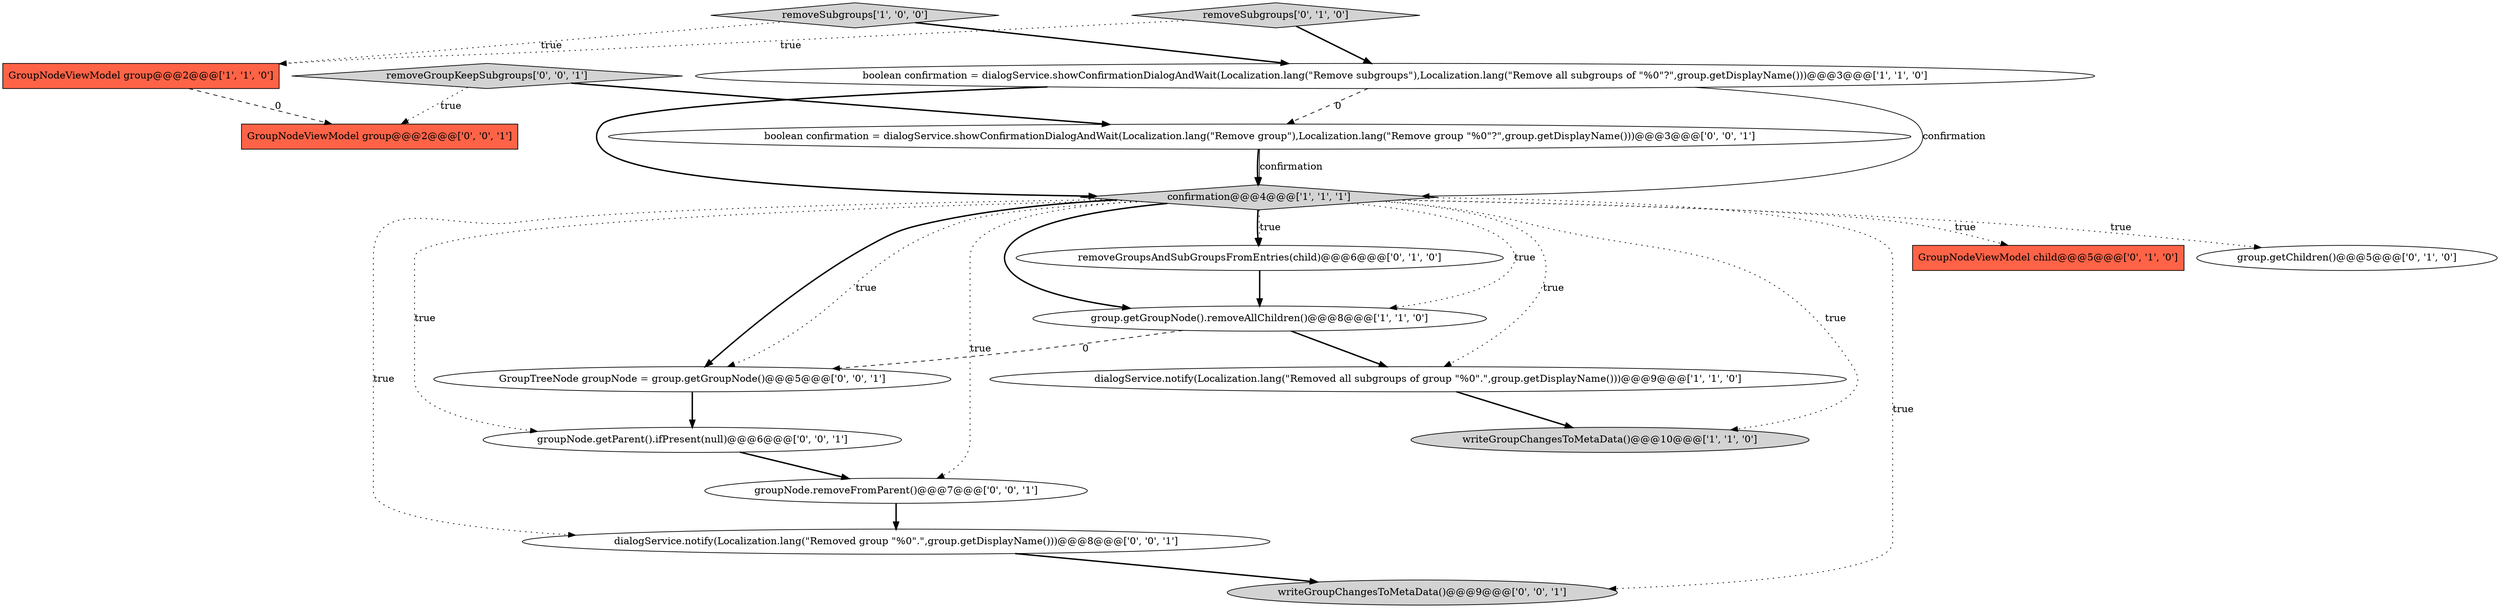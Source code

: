digraph {
0 [style = filled, label = "removeSubgroups['1', '0', '0']", fillcolor = lightgray, shape = diamond image = "AAA0AAABBB1BBB"];
12 [style = filled, label = "groupNode.getParent().ifPresent(null)@@@6@@@['0', '0', '1']", fillcolor = white, shape = ellipse image = "AAA0AAABBB3BBB"];
13 [style = filled, label = "GroupNodeViewModel group@@@2@@@['0', '0', '1']", fillcolor = tomato, shape = box image = "AAA0AAABBB3BBB"];
15 [style = filled, label = "GroupTreeNode groupNode = group.getGroupNode()@@@5@@@['0', '0', '1']", fillcolor = white, shape = ellipse image = "AAA0AAABBB3BBB"];
17 [style = filled, label = "dialogService.notify(Localization.lang(\"Removed group \"%0\".\",group.getDisplayName()))@@@8@@@['0', '0', '1']", fillcolor = white, shape = ellipse image = "AAA0AAABBB3BBB"];
16 [style = filled, label = "removeGroupKeepSubgroups['0', '0', '1']", fillcolor = lightgray, shape = diamond image = "AAA0AAABBB3BBB"];
2 [style = filled, label = "writeGroupChangesToMetaData()@@@10@@@['1', '1', '0']", fillcolor = lightgray, shape = ellipse image = "AAA0AAABBB1BBB"];
5 [style = filled, label = "dialogService.notify(Localization.lang(\"Removed all subgroups of group \"%0\".\",group.getDisplayName()))@@@9@@@['1', '1', '0']", fillcolor = white, shape = ellipse image = "AAA0AAABBB1BBB"];
6 [style = filled, label = "boolean confirmation = dialogService.showConfirmationDialogAndWait(Localization.lang(\"Remove subgroups\"),Localization.lang(\"Remove all subgroups of \"%0\"?\",group.getDisplayName()))@@@3@@@['1', '1', '0']", fillcolor = white, shape = ellipse image = "AAA0AAABBB1BBB"];
9 [style = filled, label = "removeGroupsAndSubGroupsFromEntries(child)@@@6@@@['0', '1', '0']", fillcolor = white, shape = ellipse image = "AAA1AAABBB2BBB"];
11 [style = filled, label = "boolean confirmation = dialogService.showConfirmationDialogAndWait(Localization.lang(\"Remove group\"),Localization.lang(\"Remove group \"%0\"?\",group.getDisplayName()))@@@3@@@['0', '0', '1']", fillcolor = white, shape = ellipse image = "AAA0AAABBB3BBB"];
7 [style = filled, label = "GroupNodeViewModel child@@@5@@@['0', '1', '0']", fillcolor = tomato, shape = box image = "AAA0AAABBB2BBB"];
14 [style = filled, label = "groupNode.removeFromParent()@@@7@@@['0', '0', '1']", fillcolor = white, shape = ellipse image = "AAA0AAABBB3BBB"];
4 [style = filled, label = "confirmation@@@4@@@['1', '1', '1']", fillcolor = lightgray, shape = diamond image = "AAA0AAABBB1BBB"];
8 [style = filled, label = "group.getChildren()@@@5@@@['0', '1', '0']", fillcolor = white, shape = ellipse image = "AAA1AAABBB2BBB"];
18 [style = filled, label = "writeGroupChangesToMetaData()@@@9@@@['0', '0', '1']", fillcolor = lightgray, shape = ellipse image = "AAA0AAABBB3BBB"];
1 [style = filled, label = "group.getGroupNode().removeAllChildren()@@@8@@@['1', '1', '0']", fillcolor = white, shape = ellipse image = "AAA0AAABBB1BBB"];
3 [style = filled, label = "GroupNodeViewModel group@@@2@@@['1', '1', '0']", fillcolor = tomato, shape = box image = "AAA0AAABBB1BBB"];
10 [style = filled, label = "removeSubgroups['0', '1', '0']", fillcolor = lightgray, shape = diamond image = "AAA0AAABBB2BBB"];
5->2 [style = bold, label=""];
0->6 [style = bold, label=""];
14->17 [style = bold, label=""];
11->4 [style = solid, label="confirmation"];
11->4 [style = bold, label=""];
10->3 [style = dotted, label="true"];
6->4 [style = bold, label=""];
10->6 [style = bold, label=""];
4->12 [style = dotted, label="true"];
12->14 [style = bold, label=""];
15->12 [style = bold, label=""];
4->7 [style = dotted, label="true"];
0->3 [style = dotted, label="true"];
4->18 [style = dotted, label="true"];
4->17 [style = dotted, label="true"];
16->13 [style = dotted, label="true"];
4->1 [style = dotted, label="true"];
3->13 [style = dashed, label="0"];
4->1 [style = bold, label=""];
4->8 [style = dotted, label="true"];
4->15 [style = dotted, label="true"];
4->9 [style = bold, label=""];
4->14 [style = dotted, label="true"];
1->15 [style = dashed, label="0"];
4->5 [style = dotted, label="true"];
4->9 [style = dotted, label="true"];
6->4 [style = solid, label="confirmation"];
6->11 [style = dashed, label="0"];
4->15 [style = bold, label=""];
16->11 [style = bold, label=""];
9->1 [style = bold, label=""];
4->2 [style = dotted, label="true"];
1->5 [style = bold, label=""];
17->18 [style = bold, label=""];
}
